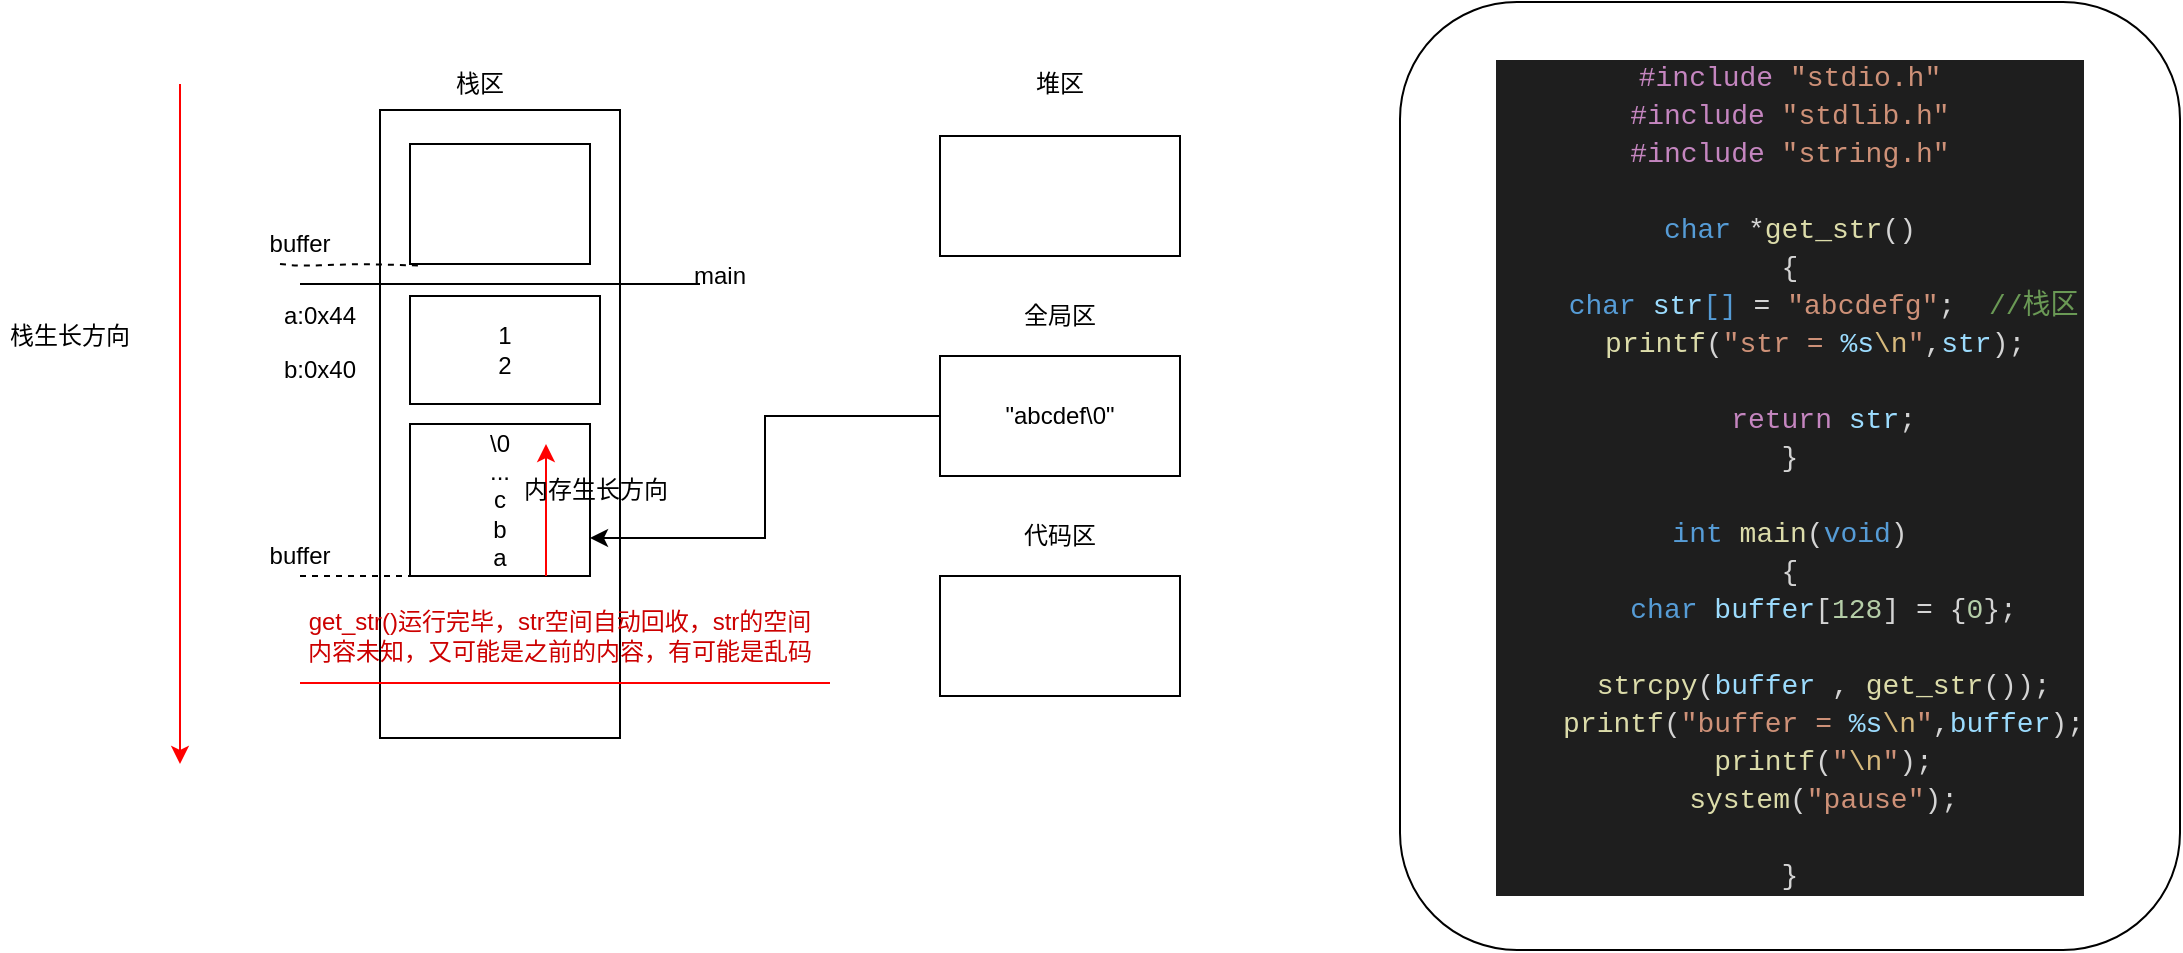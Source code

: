 <mxfile version="12.2.4" pages="1"><diagram id="x3VQkG-KegwaA3rL_EjV" name="Page-1"><mxGraphModel dx="1567" dy="417" grid="1" gridSize="10" guides="1" tooltips="1" connect="1" arrows="1" fold="1" page="1" pageScale="1" pageWidth="827" pageHeight="1169" math="0" shadow="0"><root><mxCell id="0"/><mxCell id="1" parent="0"/><mxCell id="2" value="" style="rounded=0;whiteSpace=wrap;html=1;" parent="1" vertex="1"><mxGeometry x="110" y="593" width="120" height="314" as="geometry"/></mxCell><mxCell id="3" value="栈区" style="text;html=1;strokeColor=none;fillColor=none;align=center;verticalAlign=middle;whiteSpace=wrap;rounded=0;" parent="1" vertex="1"><mxGeometry x="140" y="570" width="40" height="20" as="geometry"/></mxCell><mxCell id="4" value="" style="rounded=0;whiteSpace=wrap;html=1;" parent="1" vertex="1"><mxGeometry x="390" y="606" width="120" height="60" as="geometry"/></mxCell><mxCell id="5" value="堆区" style="text;html=1;strokeColor=none;fillColor=none;align=center;verticalAlign=middle;whiteSpace=wrap;rounded=0;" parent="1" vertex="1"><mxGeometry x="430" y="570" width="40" height="20" as="geometry"/></mxCell><mxCell id="26" style="edgeStyle=orthogonalEdgeStyle;rounded=0;orthogonalLoop=1;jettySize=auto;html=1;exitX=0;exitY=0.5;exitDx=0;exitDy=0;entryX=1;entryY=0.75;entryDx=0;entryDy=0;" parent="1" source="6" target="18" edge="1"><mxGeometry relative="1" as="geometry"/></mxCell><mxCell id="6" value="&quot;abcdef\0&quot;" style="rounded=0;whiteSpace=wrap;html=1;" parent="1" vertex="1"><mxGeometry x="390" y="716" width="120" height="60" as="geometry"/></mxCell><mxCell id="7" value="全局区" style="text;html=1;strokeColor=none;fillColor=none;align=center;verticalAlign=middle;whiteSpace=wrap;rounded=0;" parent="1" vertex="1"><mxGeometry x="430" y="686" width="40" height="20" as="geometry"/></mxCell><mxCell id="8" value="" style="rounded=0;whiteSpace=wrap;html=1;" parent="1" vertex="1"><mxGeometry x="390" y="826" width="120" height="60" as="geometry"/></mxCell><mxCell id="9" value="代码区" style="text;html=1;strokeColor=none;fillColor=none;align=center;verticalAlign=middle;whiteSpace=wrap;rounded=0;" parent="1" vertex="1"><mxGeometry x="430" y="796" width="40" height="20" as="geometry"/></mxCell><mxCell id="10" value="" style="rounded=0;whiteSpace=wrap;html=1;" parent="1" vertex="1"><mxGeometry x="125" y="610" width="90" height="60" as="geometry"/></mxCell><mxCell id="12" value="buffer" style="text;html=1;strokeColor=none;fillColor=none;align=center;verticalAlign=middle;whiteSpace=wrap;rounded=0;" parent="1" vertex="1"><mxGeometry x="50" y="650" width="40" height="20" as="geometry"/></mxCell><mxCell id="14" value="" style="endArrow=none;html=1;" parent="1" edge="1"><mxGeometry width="50" height="50" relative="1" as="geometry"><mxPoint x="70" y="680" as="sourcePoint"/><mxPoint x="270" y="680" as="targetPoint"/></mxGeometry></mxCell><mxCell id="15" value="main&lt;br&gt;" style="text;html=1;strokeColor=none;fillColor=none;align=center;verticalAlign=middle;whiteSpace=wrap;rounded=0;" parent="1" vertex="1"><mxGeometry x="260" y="666" width="40" height="20" as="geometry"/></mxCell><mxCell id="16" value="" style="endArrow=none;dashed=1;html=1;exitX=0.25;exitY=1;exitDx=0;exitDy=0;entryX=0.073;entryY=1.013;entryDx=0;entryDy=0;entryPerimeter=0;" parent="1" source="12" target="10" edge="1"><mxGeometry width="50" height="50" relative="1" as="geometry"><mxPoint x="80" y="730" as="sourcePoint"/><mxPoint x="130" y="680" as="targetPoint"/><Array as="points"><mxPoint x="70" y="671"/><mxPoint x="100" y="670"/></Array></mxGeometry></mxCell><mxCell id="18" value="\0&lt;br&gt;...&lt;br&gt;c&lt;br&gt;b&lt;br&gt;a" style="rounded=0;whiteSpace=wrap;html=1;" parent="1" vertex="1"><mxGeometry x="125" y="750" width="90" height="76" as="geometry"/></mxCell><mxCell id="19" value="buffer" style="text;html=1;strokeColor=none;fillColor=none;align=center;verticalAlign=middle;whiteSpace=wrap;rounded=0;" parent="1" vertex="1"><mxGeometry x="50" y="806" width="40" height="20" as="geometry"/></mxCell><mxCell id="25" value="" style="endArrow=none;dashed=1;html=1;entryX=0.058;entryY=1;entryDx=0;entryDy=0;entryPerimeter=0;exitX=0.5;exitY=1;exitDx=0;exitDy=0;" parent="1" source="19" target="18" edge="1"><mxGeometry width="50" height="50" relative="1" as="geometry"><mxPoint x="50" y="1000" as="sourcePoint"/><mxPoint x="100" y="950" as="targetPoint"/></mxGeometry></mxCell><mxCell id="27" value="" style="endArrow=none;html=1;fillColor=#CC0000;strokeColor=#FF0000;" parent="1" edge="1"><mxGeometry width="50" height="50" relative="1" as="geometry"><mxPoint x="70" y="879.5" as="sourcePoint"/><mxPoint x="335" y="879.5" as="targetPoint"/></mxGeometry></mxCell><mxCell id="29" value="&lt;font color=&quot;#cc0000&quot;&gt;get_str()运行完毕，str空间自动回收，str的空间内容未知，又可能是之前的内容，有可能是乱码&lt;/font&gt;" style="text;html=1;strokeColor=none;fillColor=none;align=center;verticalAlign=middle;whiteSpace=wrap;rounded=0;" parent="1" vertex="1"><mxGeometry x="70" y="836" width="260" height="40" as="geometry"/></mxCell><mxCell id="30" value="&lt;div style=&quot;color: rgb(212 , 212 , 212) ; background-color: rgb(30 , 30 , 30) ; font-family: &amp;#34;consolas&amp;#34; , &amp;#34;courier new&amp;#34; , monospace ; font-size: 14px ; line-height: 19px ; white-space: pre&quot;&gt;&lt;div style=&quot;font-family: &amp;#34;consolas&amp;#34; , &amp;#34;courier new&amp;#34; , monospace ; line-height: 19px&quot;&gt;&lt;div&gt;&lt;span style=&quot;color: #c586c0&quot;&gt;#include&lt;/span&gt;&lt;span style=&quot;color: #569cd6&quot;&gt; &lt;/span&gt;&lt;span style=&quot;color: #ce9178&quot;&gt;&quot;stdio.h&quot;&lt;/span&gt;&lt;/div&gt;&lt;div&gt;&lt;span style=&quot;color: #c586c0&quot;&gt;#include&lt;/span&gt;&lt;span style=&quot;color: #569cd6&quot;&gt; &lt;/span&gt;&lt;span style=&quot;color: #ce9178&quot;&gt;&quot;stdlib.h&quot;&lt;/span&gt;&lt;/div&gt;&lt;div&gt;&lt;span style=&quot;color: #c586c0&quot;&gt;#include&lt;/span&gt;&lt;span style=&quot;color: #569cd6&quot;&gt; &lt;/span&gt;&lt;span style=&quot;color: #ce9178&quot;&gt;&quot;string.h&quot;&lt;/span&gt;&lt;/div&gt;&lt;br&gt;&lt;div&gt;&lt;span style=&quot;color: #569cd6&quot;&gt;char&lt;/span&gt; *&lt;span style=&quot;color: #dcdcaa&quot;&gt;get_str&lt;/span&gt;()&lt;/div&gt;&lt;div&gt;{&lt;/div&gt;&lt;div&gt;&amp;nbsp; &amp;nbsp; &lt;span style=&quot;color: #569cd6&quot;&gt;char&lt;/span&gt; &lt;span style=&quot;color: #9cdcfe&quot;&gt;str&lt;/span&gt;&lt;span style=&quot;color: #569cd6&quot;&gt;[]&lt;/span&gt; = &lt;span style=&quot;color: #ce9178&quot;&gt;&quot;abcdefg&quot;&lt;/span&gt;; &amp;nbsp;&lt;span style=&quot;color: #6a9955&quot;&gt;//栈区&lt;/span&gt;&lt;/div&gt;&lt;div&gt;&amp;nbsp; &amp;nbsp; &lt;span style=&quot;color: #dcdcaa&quot;&gt;printf&lt;/span&gt;(&lt;span style=&quot;color: #ce9178&quot;&gt;&quot;str = &lt;/span&gt;&lt;span style=&quot;color: #9cdcfe&quot;&gt;%s&lt;/span&gt;&lt;span style=&quot;color: #d7ba7d&quot;&gt;\n&lt;/span&gt;&lt;span style=&quot;color: #ce9178&quot;&gt;&quot;&lt;/span&gt;,&lt;span style=&quot;color: #9cdcfe&quot;&gt;str&lt;/span&gt;); &lt;/div&gt;&lt;br&gt;&lt;div&gt;&amp;nbsp; &amp;nbsp; &lt;span style=&quot;color: #c586c0&quot;&gt;return&lt;/span&gt; &lt;span style=&quot;color: #9cdcfe&quot;&gt;str&lt;/span&gt;;&lt;/div&gt;&lt;div&gt;}&lt;/div&gt;&lt;br&gt;&lt;div&gt;&lt;span style=&quot;color: #569cd6&quot;&gt;int&lt;/span&gt; &lt;span style=&quot;color: #dcdcaa&quot;&gt;main&lt;/span&gt;(&lt;span style=&quot;color: #569cd6&quot;&gt;void&lt;/span&gt;)&lt;/div&gt;&lt;div&gt;{&lt;/div&gt;&lt;div&gt;&amp;nbsp; &amp;nbsp; &lt;span style=&quot;color: #569cd6&quot;&gt;char&lt;/span&gt; &lt;span style=&quot;color: #9cdcfe&quot;&gt;buffer&lt;/span&gt;[&lt;span style=&quot;color: #b5cea8&quot;&gt;128&lt;/span&gt;] = {&lt;span style=&quot;color: #b5cea8&quot;&gt;0&lt;/span&gt;};&lt;/div&gt;&lt;br&gt;&lt;div&gt;&amp;nbsp; &amp;nbsp; &lt;span style=&quot;color: #dcdcaa&quot;&gt;strcpy&lt;/span&gt;(&lt;span style=&quot;color: #9cdcfe&quot;&gt;buffer&lt;/span&gt; , &lt;span style=&quot;color: #dcdcaa&quot;&gt;get_str&lt;/span&gt;());&lt;/div&gt;&lt;div&gt;&amp;nbsp; &amp;nbsp; &lt;span style=&quot;color: #dcdcaa&quot;&gt;printf&lt;/span&gt;(&lt;span style=&quot;color: #ce9178&quot;&gt;&quot;buffer = &lt;/span&gt;&lt;span style=&quot;color: #9cdcfe&quot;&gt;%s&lt;/span&gt;&lt;span style=&quot;color: #d7ba7d&quot;&gt;\n&lt;/span&gt;&lt;span style=&quot;color: #ce9178&quot;&gt;&quot;&lt;/span&gt;,&lt;span style=&quot;color: #9cdcfe&quot;&gt;buffer&lt;/span&gt;);&lt;/div&gt;&lt;div&gt;&amp;nbsp; &amp;nbsp; &lt;span style=&quot;color: #dcdcaa&quot;&gt;printf&lt;/span&gt;(&lt;span style=&quot;color: #ce9178&quot;&gt;&quot;&lt;/span&gt;&lt;span style=&quot;color: #d7ba7d&quot;&gt;\n&lt;/span&gt;&lt;span style=&quot;color: #ce9178&quot;&gt;&quot;&lt;/span&gt;);&lt;/div&gt;&lt;div&gt;&amp;nbsp; &amp;nbsp; &lt;span style=&quot;color: #dcdcaa&quot;&gt;system&lt;/span&gt;(&lt;span style=&quot;color: #ce9178&quot;&gt;&quot;pause&quot;&lt;/span&gt;);&lt;/div&gt;&lt;br&gt;&lt;div&gt;}&lt;/div&gt;&lt;/div&gt;&lt;/div&gt;" style="rounded=1;whiteSpace=wrap;html=1;" parent="1" vertex="1"><mxGeometry x="620" y="539" width="390" height="474" as="geometry"/></mxCell><mxCell id="31" value="1&lt;br&gt;2" style="rounded=0;whiteSpace=wrap;html=1;" parent="1" vertex="1"><mxGeometry x="125" y="686" width="95" height="54" as="geometry"/></mxCell><mxCell id="32" value="a:0x44" style="text;html=1;strokeColor=none;fillColor=none;align=center;verticalAlign=middle;whiteSpace=wrap;rounded=0;" parent="1" vertex="1"><mxGeometry x="60" y="686" width="40" height="20" as="geometry"/></mxCell><mxCell id="33" value="b:0x40" style="text;html=1;strokeColor=none;fillColor=none;align=center;verticalAlign=middle;whiteSpace=wrap;rounded=0;" parent="1" vertex="1"><mxGeometry x="60" y="713" width="40" height="20" as="geometry"/></mxCell><mxCell id="34" value="" style="endArrow=classic;html=1;strokeColor=#FF0000;fillColor=#CC0000;" parent="1" edge="1"><mxGeometry width="50" height="50" relative="1" as="geometry"><mxPoint x="10" y="580" as="sourcePoint"/><mxPoint x="10" y="920" as="targetPoint"/></mxGeometry></mxCell><mxCell id="37" value="栈生长方向" style="text;html=1;strokeColor=none;fillColor=none;align=center;verticalAlign=middle;whiteSpace=wrap;rounded=0;" parent="1" vertex="1"><mxGeometry x="-80" y="696" width="70" height="20" as="geometry"/></mxCell><mxCell id="38" value="" style="endArrow=classic;html=1;strokeColor=#FF0000;fillColor=#CC0000;" parent="1" edge="1"><mxGeometry width="50" height="50" relative="1" as="geometry"><mxPoint x="193" y="826" as="sourcePoint"/><mxPoint x="193" y="760" as="targetPoint"/></mxGeometry></mxCell><mxCell id="40" value="内存生长方向" style="text;html=1;strokeColor=none;fillColor=none;align=center;verticalAlign=middle;whiteSpace=wrap;rounded=0;" parent="1" vertex="1"><mxGeometry x="172.5" y="773" width="90" height="20" as="geometry"/></mxCell></root></mxGraphModel></diagram></mxfile>